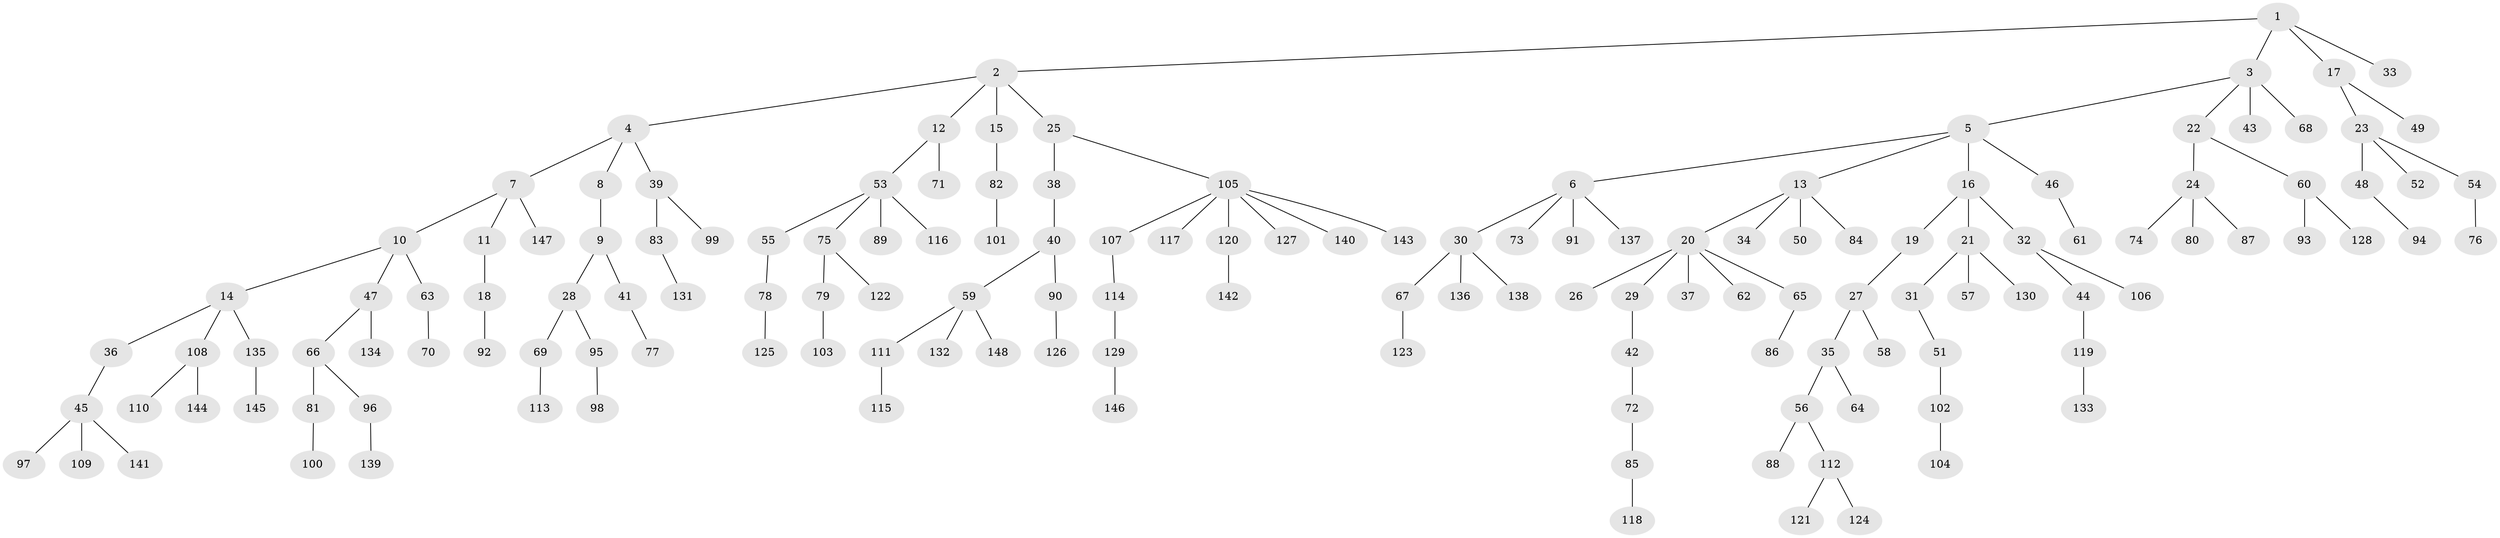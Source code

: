 // Generated by graph-tools (version 1.1) at 2025/15/03/09/25 04:15:38]
// undirected, 148 vertices, 147 edges
graph export_dot {
graph [start="1"]
  node [color=gray90,style=filled];
  1;
  2;
  3;
  4;
  5;
  6;
  7;
  8;
  9;
  10;
  11;
  12;
  13;
  14;
  15;
  16;
  17;
  18;
  19;
  20;
  21;
  22;
  23;
  24;
  25;
  26;
  27;
  28;
  29;
  30;
  31;
  32;
  33;
  34;
  35;
  36;
  37;
  38;
  39;
  40;
  41;
  42;
  43;
  44;
  45;
  46;
  47;
  48;
  49;
  50;
  51;
  52;
  53;
  54;
  55;
  56;
  57;
  58;
  59;
  60;
  61;
  62;
  63;
  64;
  65;
  66;
  67;
  68;
  69;
  70;
  71;
  72;
  73;
  74;
  75;
  76;
  77;
  78;
  79;
  80;
  81;
  82;
  83;
  84;
  85;
  86;
  87;
  88;
  89;
  90;
  91;
  92;
  93;
  94;
  95;
  96;
  97;
  98;
  99;
  100;
  101;
  102;
  103;
  104;
  105;
  106;
  107;
  108;
  109;
  110;
  111;
  112;
  113;
  114;
  115;
  116;
  117;
  118;
  119;
  120;
  121;
  122;
  123;
  124;
  125;
  126;
  127;
  128;
  129;
  130;
  131;
  132;
  133;
  134;
  135;
  136;
  137;
  138;
  139;
  140;
  141;
  142;
  143;
  144;
  145;
  146;
  147;
  148;
  1 -- 2;
  1 -- 3;
  1 -- 17;
  1 -- 33;
  2 -- 4;
  2 -- 12;
  2 -- 15;
  2 -- 25;
  3 -- 5;
  3 -- 22;
  3 -- 43;
  3 -- 68;
  4 -- 7;
  4 -- 8;
  4 -- 39;
  5 -- 6;
  5 -- 13;
  5 -- 16;
  5 -- 46;
  6 -- 30;
  6 -- 73;
  6 -- 91;
  6 -- 137;
  7 -- 10;
  7 -- 11;
  7 -- 147;
  8 -- 9;
  9 -- 28;
  9 -- 41;
  10 -- 14;
  10 -- 47;
  10 -- 63;
  11 -- 18;
  12 -- 53;
  12 -- 71;
  13 -- 20;
  13 -- 34;
  13 -- 50;
  13 -- 84;
  14 -- 36;
  14 -- 108;
  14 -- 135;
  15 -- 82;
  16 -- 19;
  16 -- 21;
  16 -- 32;
  17 -- 23;
  17 -- 49;
  18 -- 92;
  19 -- 27;
  20 -- 26;
  20 -- 29;
  20 -- 37;
  20 -- 62;
  20 -- 65;
  21 -- 31;
  21 -- 57;
  21 -- 130;
  22 -- 24;
  22 -- 60;
  23 -- 48;
  23 -- 52;
  23 -- 54;
  24 -- 74;
  24 -- 80;
  24 -- 87;
  25 -- 38;
  25 -- 105;
  27 -- 35;
  27 -- 58;
  28 -- 69;
  28 -- 95;
  29 -- 42;
  30 -- 67;
  30 -- 136;
  30 -- 138;
  31 -- 51;
  32 -- 44;
  32 -- 106;
  35 -- 56;
  35 -- 64;
  36 -- 45;
  38 -- 40;
  39 -- 83;
  39 -- 99;
  40 -- 59;
  40 -- 90;
  41 -- 77;
  42 -- 72;
  44 -- 119;
  45 -- 97;
  45 -- 109;
  45 -- 141;
  46 -- 61;
  47 -- 66;
  47 -- 134;
  48 -- 94;
  51 -- 102;
  53 -- 55;
  53 -- 75;
  53 -- 89;
  53 -- 116;
  54 -- 76;
  55 -- 78;
  56 -- 88;
  56 -- 112;
  59 -- 111;
  59 -- 132;
  59 -- 148;
  60 -- 93;
  60 -- 128;
  63 -- 70;
  65 -- 86;
  66 -- 81;
  66 -- 96;
  67 -- 123;
  69 -- 113;
  72 -- 85;
  75 -- 79;
  75 -- 122;
  78 -- 125;
  79 -- 103;
  81 -- 100;
  82 -- 101;
  83 -- 131;
  85 -- 118;
  90 -- 126;
  95 -- 98;
  96 -- 139;
  102 -- 104;
  105 -- 107;
  105 -- 117;
  105 -- 120;
  105 -- 127;
  105 -- 140;
  105 -- 143;
  107 -- 114;
  108 -- 110;
  108 -- 144;
  111 -- 115;
  112 -- 121;
  112 -- 124;
  114 -- 129;
  119 -- 133;
  120 -- 142;
  129 -- 146;
  135 -- 145;
}
